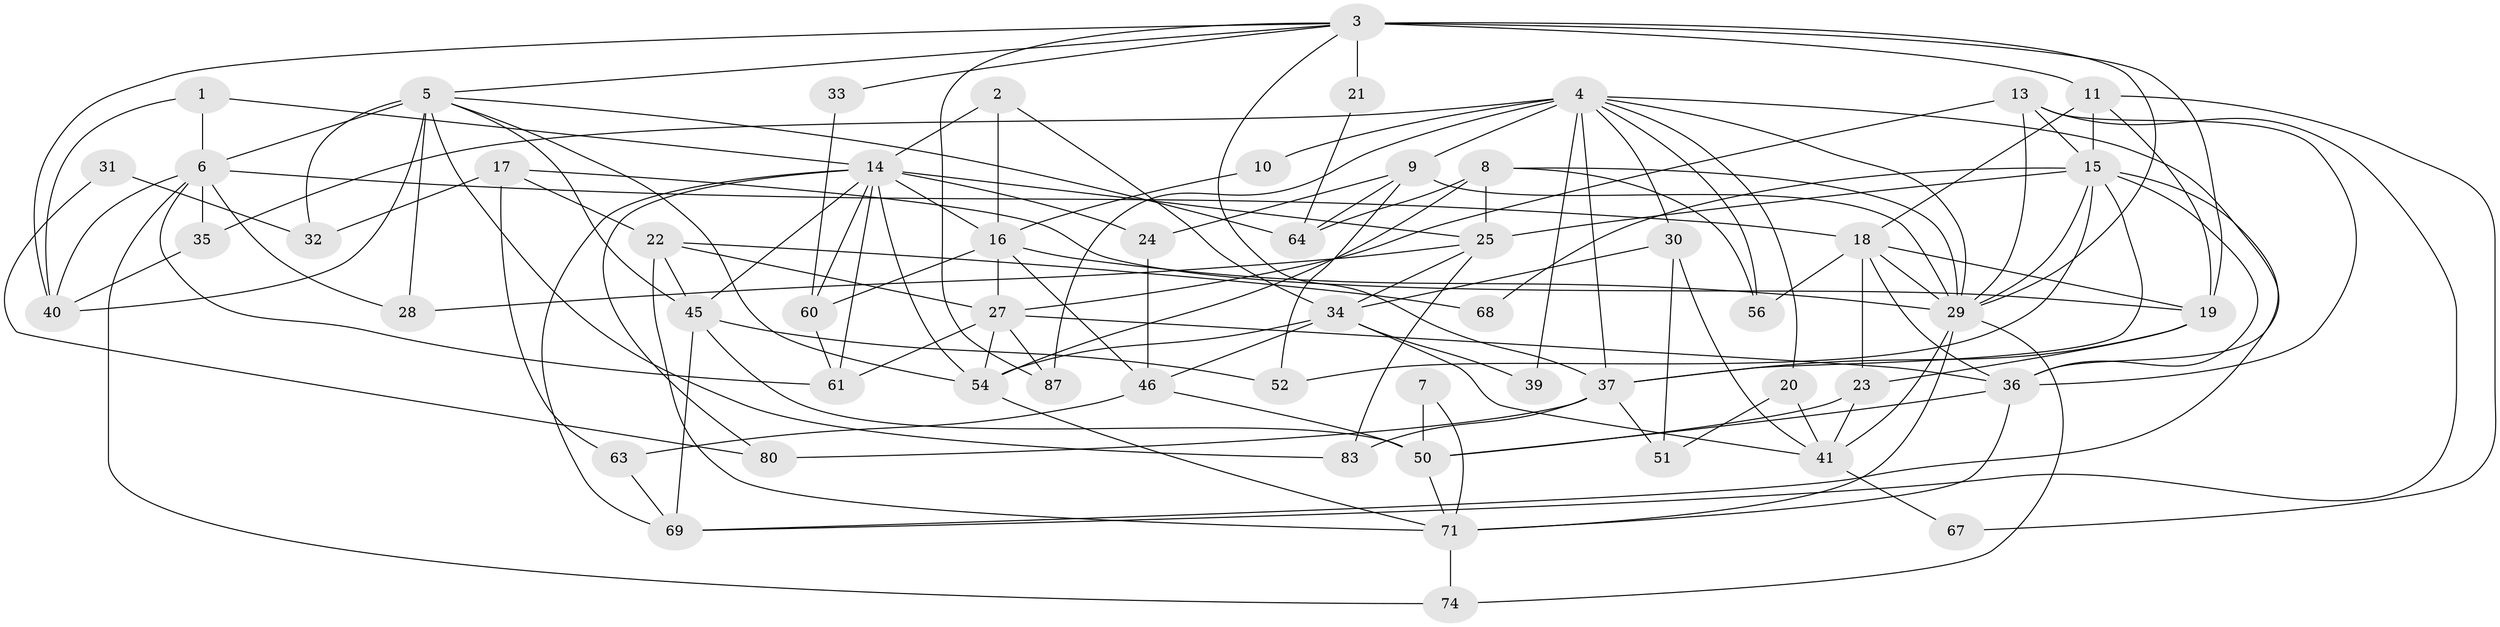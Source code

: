 // Generated by graph-tools (version 1.1) at 2025/52/02/27/25 19:52:09]
// undirected, 57 vertices, 139 edges
graph export_dot {
graph [start="1"]
  node [color=gray90,style=filled];
  1;
  2;
  3 [super="+77"];
  4 [super="+48"];
  5 [super="+53"];
  6 [super="+44"];
  7;
  8 [super="+26"];
  9 [super="+12"];
  10;
  11 [super="+59"];
  13 [super="+38"];
  14 [super="+78"];
  15 [super="+70"];
  16 [super="+65"];
  17;
  18 [super="+81"];
  19 [super="+62"];
  20;
  21;
  22 [super="+42"];
  23;
  24;
  25 [super="+84"];
  27 [super="+79"];
  28 [super="+86"];
  29 [super="+49"];
  30;
  31;
  32;
  33;
  34 [super="+66"];
  35;
  36 [super="+43"];
  37 [super="+58"];
  39;
  40 [super="+75"];
  41 [super="+47"];
  45 [super="+82"];
  46 [super="+85"];
  50 [super="+55"];
  51;
  52;
  54 [super="+57"];
  56;
  60 [super="+72"];
  61;
  63 [super="+73"];
  64;
  67;
  68;
  69;
  71;
  74 [super="+76"];
  80;
  83;
  87;
  1 -- 14;
  1 -- 6;
  1 -- 40;
  2 -- 14;
  2 -- 34;
  2 -- 16;
  3 -- 37;
  3 -- 19 [weight=3];
  3 -- 21;
  3 -- 29;
  3 -- 87;
  3 -- 33;
  3 -- 5;
  3 -- 40;
  3 -- 11;
  4 -- 36;
  4 -- 39;
  4 -- 56;
  4 -- 87;
  4 -- 35;
  4 -- 37;
  4 -- 20;
  4 -- 9 [weight=2];
  4 -- 10;
  4 -- 30;
  4 -- 29;
  5 -- 40;
  5 -- 45;
  5 -- 64;
  5 -- 83;
  5 -- 32;
  5 -- 54;
  5 -- 6;
  5 -- 28 [weight=2];
  6 -- 61;
  6 -- 35;
  6 -- 40;
  6 -- 74;
  6 -- 28;
  6 -- 18;
  7 -- 71;
  7 -- 50;
  8 -- 64;
  8 -- 54;
  8 -- 56;
  8 -- 29;
  8 -- 25;
  9 -- 64;
  9 -- 52;
  9 -- 24;
  9 -- 29;
  10 -- 16;
  11 -- 19;
  11 -- 15;
  11 -- 67;
  11 -- 18;
  13 -- 29;
  13 -- 27;
  13 -- 15;
  13 -- 69;
  13 -- 36;
  14 -- 45;
  14 -- 24;
  14 -- 25 [weight=2];
  14 -- 16;
  14 -- 80;
  14 -- 69;
  14 -- 54;
  14 -- 60;
  14 -- 61;
  15 -- 52;
  15 -- 36;
  15 -- 68;
  15 -- 69;
  15 -- 37;
  15 -- 29;
  15 -- 25;
  16 -- 46;
  16 -- 27;
  16 -- 60;
  16 -- 29;
  17 -- 22;
  17 -- 19;
  17 -- 32;
  17 -- 63;
  18 -- 29;
  18 -- 23;
  18 -- 19;
  18 -- 36;
  18 -- 56;
  19 -- 37;
  19 -- 23;
  20 -- 41;
  20 -- 51;
  21 -- 64;
  22 -- 27;
  22 -- 68;
  22 -- 71;
  22 -- 45;
  23 -- 41;
  23 -- 50;
  24 -- 46;
  25 -- 28;
  25 -- 34;
  25 -- 83;
  27 -- 87;
  27 -- 61;
  27 -- 54;
  27 -- 36;
  29 -- 41;
  29 -- 71;
  29 -- 74;
  30 -- 34;
  30 -- 41;
  30 -- 51;
  31 -- 80;
  31 -- 32;
  33 -- 60;
  34 -- 41;
  34 -- 39;
  34 -- 54;
  34 -- 46;
  35 -- 40;
  36 -- 50;
  36 -- 71;
  37 -- 51;
  37 -- 80;
  37 -- 83;
  41 -- 67;
  45 -- 69;
  45 -- 50;
  45 -- 52;
  46 -- 63;
  46 -- 50;
  50 -- 71;
  54 -- 71;
  60 -- 61;
  63 -- 69;
  71 -- 74;
}
